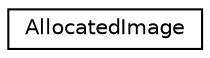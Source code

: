 digraph "Graphical Class Hierarchy"
{
 // LATEX_PDF_SIZE
  edge [fontname="Helvetica",fontsize="10",labelfontname="Helvetica",labelfontsize="10"];
  node [fontname="Helvetica",fontsize="10",shape=record];
  rankdir="LR";
  Node0 [label="AllocatedImage",height=0.2,width=0.4,color="black", fillcolor="white", style="filled",URL="$structAllocatedImage.html",tooltip=" "];
}
